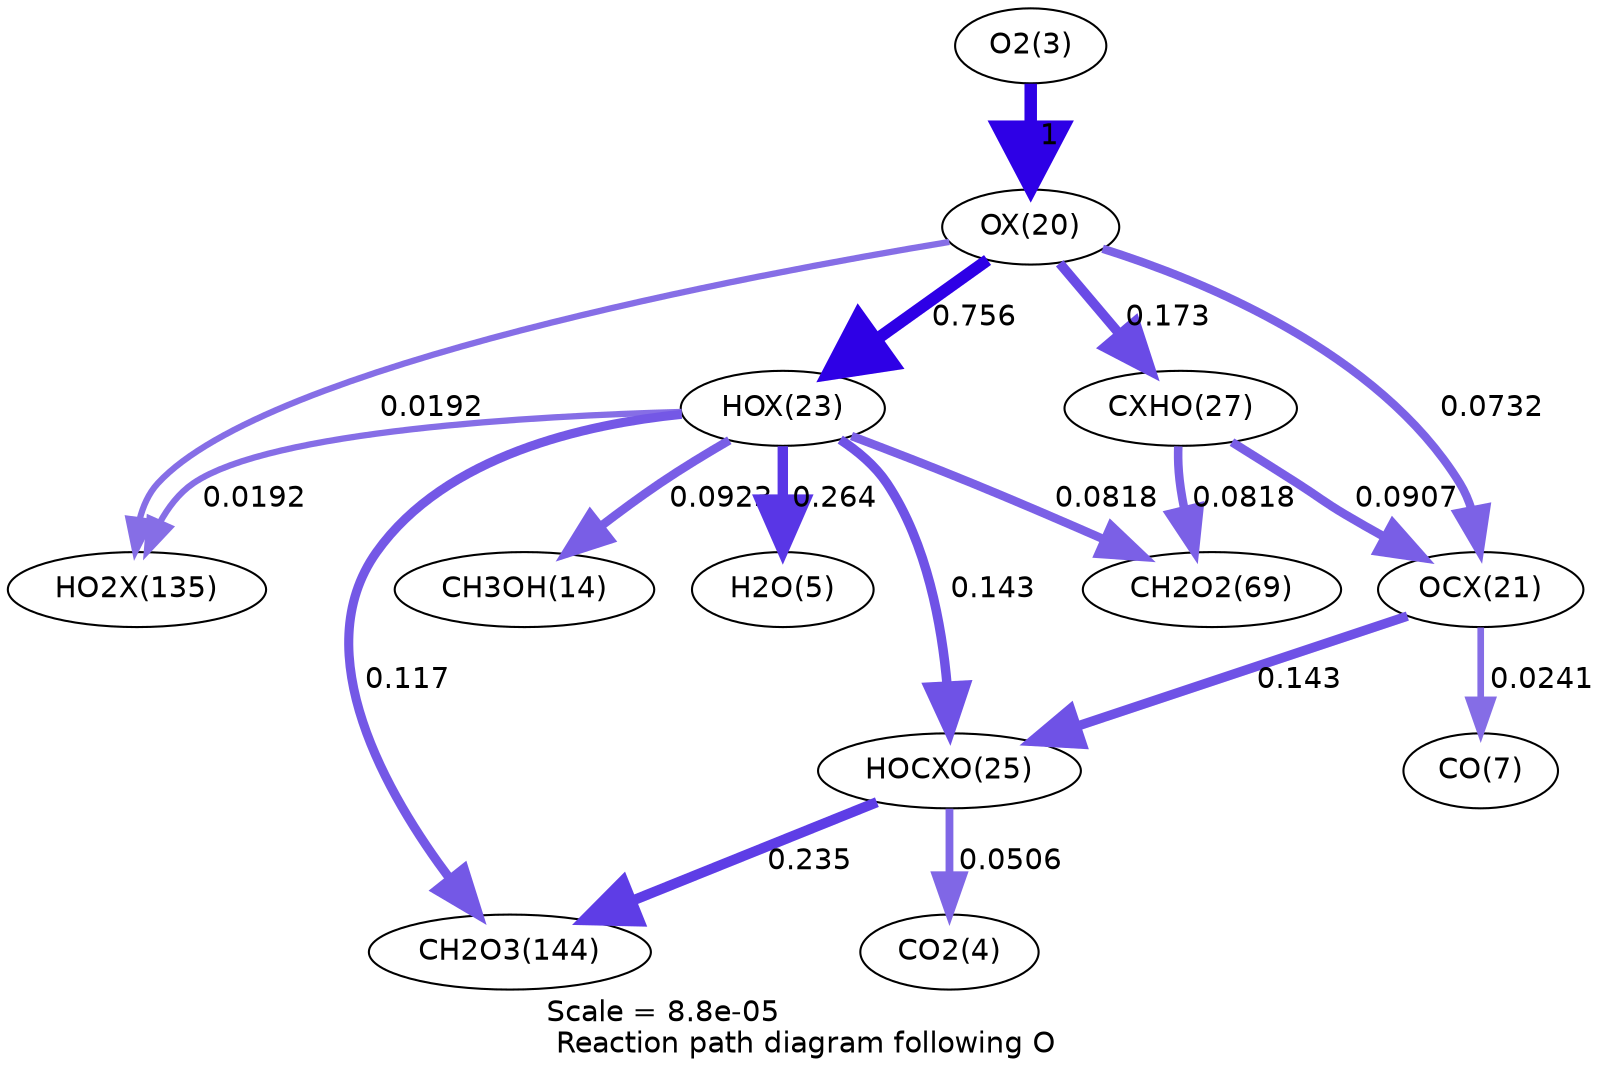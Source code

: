 digraph reaction_paths {
center=1;
s5 -> s26[fontname="Helvetica", penwidth=6, arrowsize=3, color="0.7, 1.5, 0.9"
, label=" 1"];
s26 -> s29[fontname="Helvetica", penwidth=5.79, arrowsize=2.89, color="0.7, 1.26, 0.9"
, label=" 0.756"];
s26 -> s33[fontname="Helvetica", penwidth=4.67, arrowsize=2.34, color="0.7, 0.673, 0.9"
, label=" 0.173"];
s26 -> s27[fontname="Helvetica", penwidth=4.03, arrowsize=2.01, color="0.7, 0.573, 0.9"
, label=" 0.0732"];
s26 -> s44[fontname="Helvetica", penwidth=3.02, arrowsize=1.51, color="0.7, 0.519, 0.9"
, label=" 0.0192"];
s29 -> s16[fontname="Helvetica", penwidth=4.2, arrowsize=2.1, color="0.7, 0.592, 0.9"
, label=" 0.0923"];
s29 -> s7[fontname="Helvetica", penwidth=5, arrowsize=2.5, color="0.7, 0.764, 0.9"
, label=" 0.264"];
s29 -> s31[fontname="Helvetica", penwidth=4.53, arrowsize=2.26, color="0.7, 0.643, 0.9"
, label=" 0.143"];
s29 -> s22[fontname="Helvetica", penwidth=4.38, arrowsize=2.19, color="0.7, 0.617, 0.9"
, label=" 0.117"];
s29 -> s21[fontname="Helvetica", penwidth=4.11, arrowsize=2.06, color="0.7, 0.582, 0.9"
, label=" 0.0818"];
s29 -> s44[fontname="Helvetica", penwidth=3.02, arrowsize=1.51, color="0.7, 0.519, 0.9"
, label=" 0.0192"];
s33 -> s27[fontname="Helvetica", penwidth=4.19, arrowsize=2.09, color="0.7, 0.591, 0.9"
, label=" 0.0907"];
s33 -> s21[fontname="Helvetica", penwidth=4.11, arrowsize=2.06, color="0.7, 0.582, 0.9"
, label=" 0.0818"];
s27 -> s9[fontname="Helvetica", penwidth=3.19, arrowsize=1.59, color="0.7, 0.524, 0.9"
, label=" 0.0241"];
s27 -> s31[fontname="Helvetica", penwidth=4.53, arrowsize=2.26, color="0.7, 0.643, 0.9"
, label=" 0.143"];
s31 -> s6[fontname="Helvetica", penwidth=3.75, arrowsize=1.87, color="0.7, 0.551, 0.9"
, label=" 0.0506"];
s31 -> s22[fontname="Helvetica", penwidth=4.91, arrowsize=2.45, color="0.7, 0.735, 0.9"
, label=" 0.235"];
s5 [ fontname="Helvetica", label="O2(3)"];
s6 [ fontname="Helvetica", label="CO2(4)"];
s7 [ fontname="Helvetica", label="H2O(5)"];
s9 [ fontname="Helvetica", label="CO(7)"];
s16 [ fontname="Helvetica", label="CH3OH(14)"];
s21 [ fontname="Helvetica", label="CH2O2(69)"];
s22 [ fontname="Helvetica", label="CH2O3(144)"];
s26 [ fontname="Helvetica", label="OX(20)"];
s27 [ fontname="Helvetica", label="OCX(21)"];
s29 [ fontname="Helvetica", label="HOX(23)"];
s31 [ fontname="Helvetica", label="HOCXO(25)"];
s33 [ fontname="Helvetica", label="CXHO(27)"];
s44 [ fontname="Helvetica", label="HO2X(135)"];
 label = "Scale = 8.8e-05\l Reaction path diagram following O";
 fontname = "Helvetica";
}
